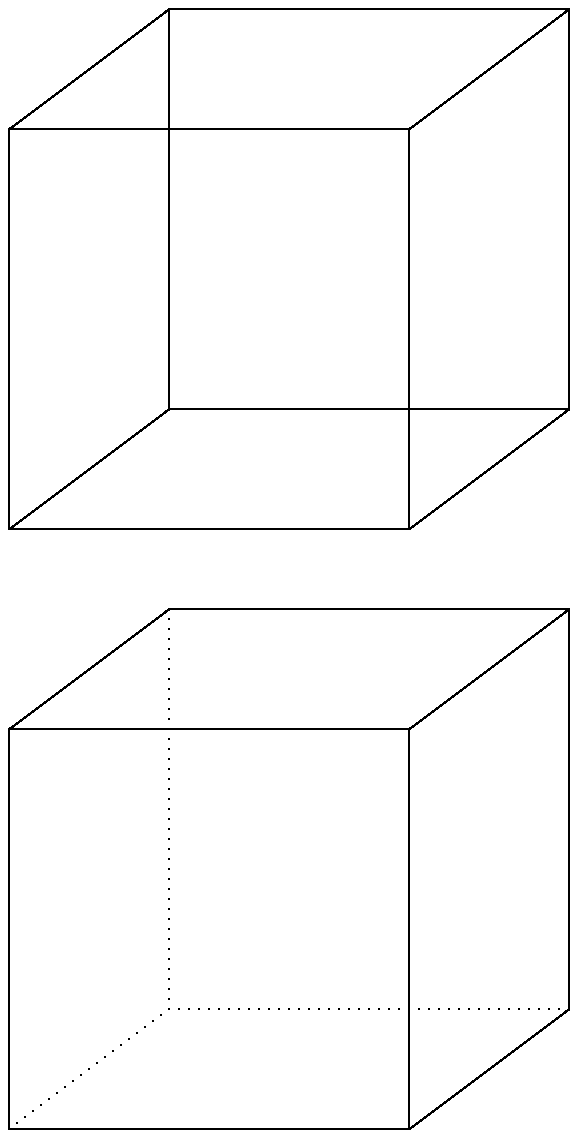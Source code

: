 .\" cube.pic -- some cube plots
.\" $Id$
.\" Carlos Duarte, 971122/981016
.\"
.PS
define cube { [
	box wid $1 ht $1
	box wid $1 ht $1 with .sw at last box .sw + (.4*$1,.3*$1)
	line from 1st box .nw to 2nd box .nw
	line from 1st box .ne to 2nd box .ne
	line from 1st box .sw to 2nd box .sw
	line from 1st box .se to 2nd box .se
] }

define cube_dash { [
	x = .4 * $1 # x=$1*sin(3.14/6)
	y = .3 * $1 # y=$1*cos(3.14/6)
	box wid $1 ht $1
	line right x up y at last box .nw then right $1 then down y left x 
	B: line right x up y at last box .se 
	line up $1 
	line dotted right x up y at last box .sw then dotted up $1 
	line dotted at B.end left $1
] }

# usage: 
cube(2)
cube_dash(2) with .center at last [].center - (0,3)
.PE
